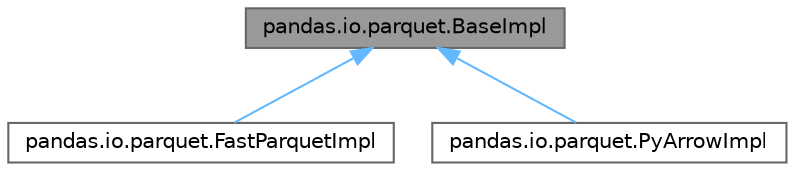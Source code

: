 digraph "pandas.io.parquet.BaseImpl"
{
 // LATEX_PDF_SIZE
  bgcolor="transparent";
  edge [fontname=Helvetica,fontsize=10,labelfontname=Helvetica,labelfontsize=10];
  node [fontname=Helvetica,fontsize=10,shape=box,height=0.2,width=0.4];
  Node1 [id="Node000001",label="pandas.io.parquet.BaseImpl",height=0.2,width=0.4,color="gray40", fillcolor="grey60", style="filled", fontcolor="black",tooltip=" "];
  Node1 -> Node2 [id="edge3_Node000001_Node000002",dir="back",color="steelblue1",style="solid",tooltip=" "];
  Node2 [id="Node000002",label="pandas.io.parquet.FastParquetImpl",height=0.2,width=0.4,color="gray40", fillcolor="white", style="filled",URL="$classpandas_1_1io_1_1parquet_1_1FastParquetImpl.html",tooltip=" "];
  Node1 -> Node3 [id="edge4_Node000001_Node000003",dir="back",color="steelblue1",style="solid",tooltip=" "];
  Node3 [id="Node000003",label="pandas.io.parquet.PyArrowImpl",height=0.2,width=0.4,color="gray40", fillcolor="white", style="filled",URL="$classpandas_1_1io_1_1parquet_1_1PyArrowImpl.html",tooltip=" "];
}
